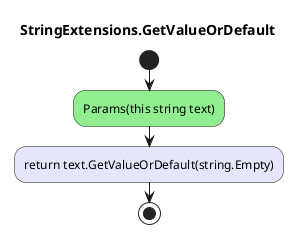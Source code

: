 @startuml StringExtensions.GetValueOrDefault
title StringExtensions.GetValueOrDefault
start
#LightGreen:Params(this string text);
#Lavender:return text.GetValueOrDefault(string.Empty);
stop
@enduml
